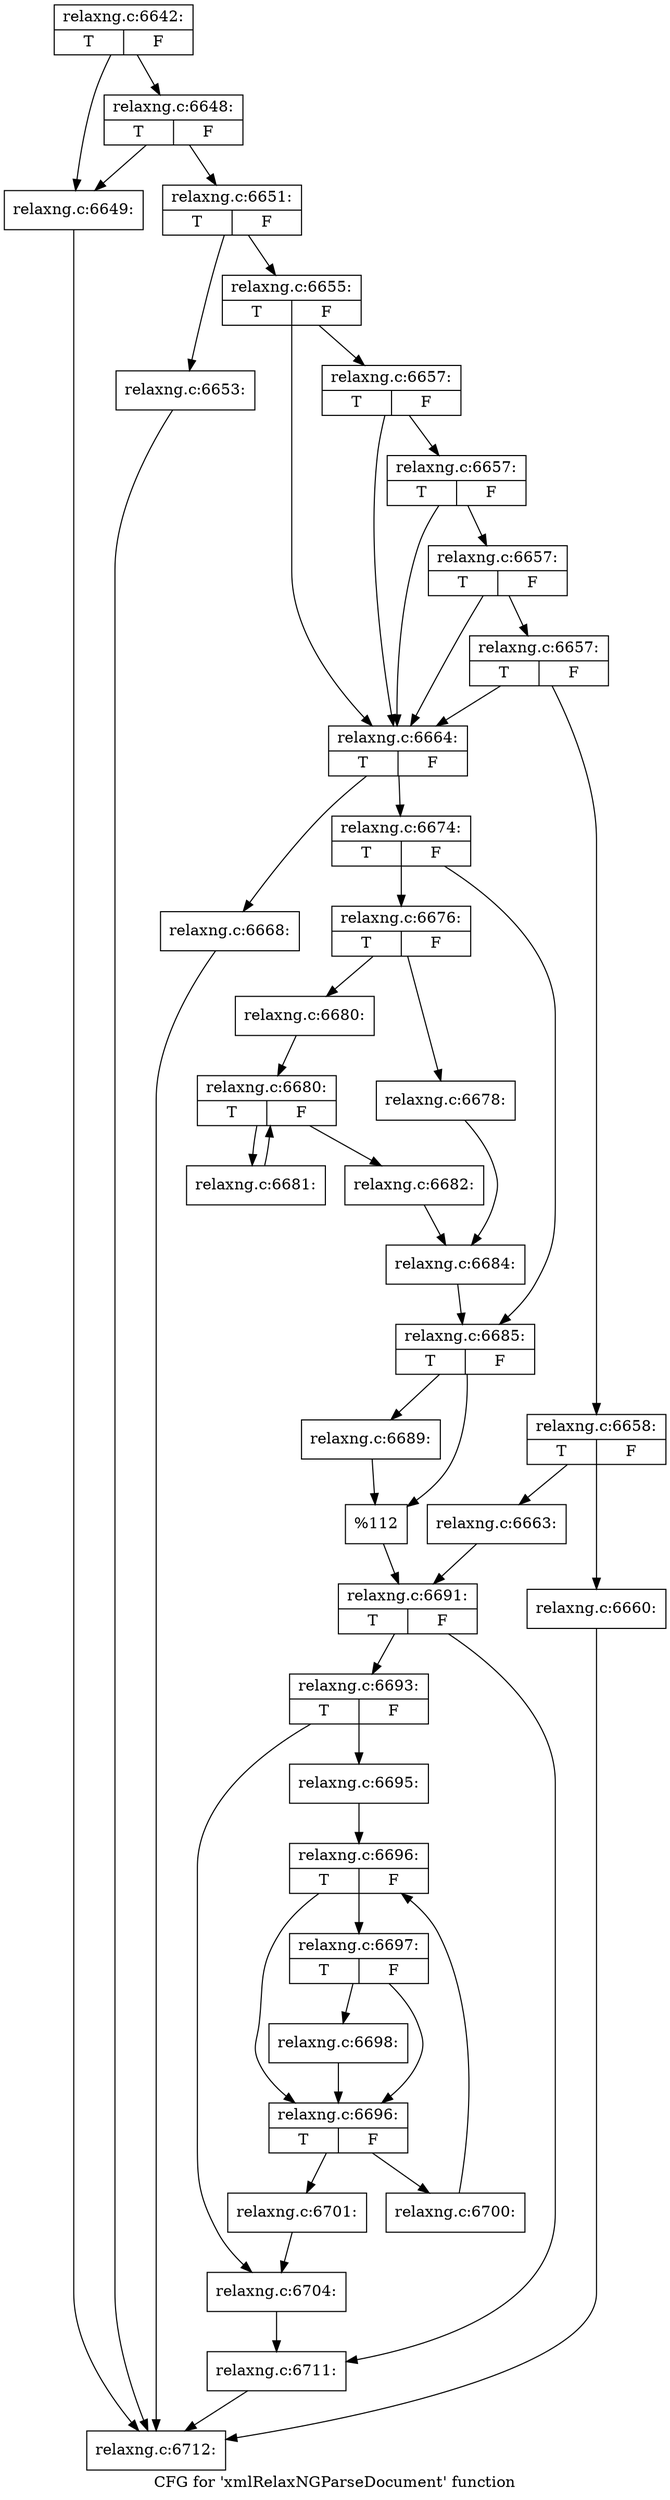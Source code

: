 digraph "CFG for 'xmlRelaxNGParseDocument' function" {
	label="CFG for 'xmlRelaxNGParseDocument' function";

	Node0x3c1ea10 [shape=record,label="{relaxng.c:6642:|{<s0>T|<s1>F}}"];
	Node0x3c1ea10 -> Node0x3c1fcc0;
	Node0x3c1ea10 -> Node0x3c1fd60;
	Node0x3c1fd60 [shape=record,label="{relaxng.c:6648:|{<s0>T|<s1>F}}"];
	Node0x3c1fd60 -> Node0x3c1fcc0;
	Node0x3c1fd60 -> Node0x3c1fd10;
	Node0x3c1fcc0 [shape=record,label="{relaxng.c:6649:}"];
	Node0x3c1fcc0 -> Node0x3c1f4c0;
	Node0x3c1fd10 [shape=record,label="{relaxng.c:6651:|{<s0>T|<s1>F}}"];
	Node0x3c1fd10 -> Node0x3c20c20;
	Node0x3c1fd10 -> Node0x3c20f50;
	Node0x3c20c20 [shape=record,label="{relaxng.c:6653:}"];
	Node0x3c20c20 -> Node0x3c1f4c0;
	Node0x3c20f50 [shape=record,label="{relaxng.c:6655:|{<s0>T|<s1>F}}"];
	Node0x3c20f50 -> Node0x3c21840;
	Node0x3c20f50 -> Node0x3c216d0;
	Node0x3c21840 [shape=record,label="{relaxng.c:6657:|{<s0>T|<s1>F}}"];
	Node0x3c21840 -> Node0x3c217f0;
	Node0x3c21840 -> Node0x3c216d0;
	Node0x3c217f0 [shape=record,label="{relaxng.c:6657:|{<s0>T|<s1>F}}"];
	Node0x3c217f0 -> Node0x3c217a0;
	Node0x3c217f0 -> Node0x3c216d0;
	Node0x3c217a0 [shape=record,label="{relaxng.c:6657:|{<s0>T|<s1>F}}"];
	Node0x3c217a0 -> Node0x3c21720;
	Node0x3c217a0 -> Node0x3c216d0;
	Node0x3c21720 [shape=record,label="{relaxng.c:6657:|{<s0>T|<s1>F}}"];
	Node0x3c21720 -> Node0x3c21630;
	Node0x3c21720 -> Node0x3c216d0;
	Node0x3c21630 [shape=record,label="{relaxng.c:6658:|{<s0>T|<s1>F}}"];
	Node0x3c21630 -> Node0x35786e0;
	Node0x3c21630 -> Node0x3c207c0;
	Node0x35786e0 [shape=record,label="{relaxng.c:6660:}"];
	Node0x35786e0 -> Node0x3c1f4c0;
	Node0x3c207c0 [shape=record,label="{relaxng.c:6663:}"];
	Node0x3c207c0 -> Node0x3c21680;
	Node0x3c216d0 [shape=record,label="{relaxng.c:6664:|{<s0>T|<s1>F}}"];
	Node0x3c216d0 -> Node0x3c23ad0;
	Node0x3c216d0 -> Node0x3c25030;
	Node0x3c23ad0 [shape=record,label="{relaxng.c:6668:}"];
	Node0x3c23ad0 -> Node0x3c1f4c0;
	Node0x3c25030 [shape=record,label="{relaxng.c:6674:|{<s0>T|<s1>F}}"];
	Node0x3c25030 -> Node0x3c252e0;
	Node0x3c25030 -> Node0x3c25e00;
	Node0x3c252e0 [shape=record,label="{relaxng.c:6676:|{<s0>T|<s1>F}}"];
	Node0x3c252e0 -> Node0x3c265e0;
	Node0x3c252e0 -> Node0x3c26680;
	Node0x3c265e0 [shape=record,label="{relaxng.c:6678:}"];
	Node0x3c265e0 -> Node0x3c26630;
	Node0x3c26680 [shape=record,label="{relaxng.c:6680:}"];
	Node0x3c26680 -> Node0x3c26df0;
	Node0x3c26df0 [shape=record,label="{relaxng.c:6680:|{<s0>T|<s1>F}}"];
	Node0x3c26df0 -> Node0x3c272d0;
	Node0x3c26df0 -> Node0x3c26fd0;
	Node0x3c272d0 [shape=record,label="{relaxng.c:6681:}"];
	Node0x3c272d0 -> Node0x3c26df0;
	Node0x3c26fd0 [shape=record,label="{relaxng.c:6682:}"];
	Node0x3c26fd0 -> Node0x3c26630;
	Node0x3c26630 [shape=record,label="{relaxng.c:6684:}"];
	Node0x3c26630 -> Node0x3c25e00;
	Node0x3c25e00 [shape=record,label="{relaxng.c:6685:|{<s0>T|<s1>F}}"];
	Node0x3c25e00 -> Node0x38c3980;
	Node0x3c25e00 -> Node0x3c28400;
	Node0x38c3980 [shape=record,label="{relaxng.c:6689:}"];
	Node0x38c3980 -> Node0x3c28400;
	Node0x3c28400 [shape=record,label="{%112}"];
	Node0x3c28400 -> Node0x3c21680;
	Node0x3c21680 [shape=record,label="{relaxng.c:6691:|{<s0>T|<s1>F}}"];
	Node0x3c21680 -> Node0x3c28730;
	Node0x3c21680 -> Node0x3c28e40;
	Node0x3c28730 [shape=record,label="{relaxng.c:6693:|{<s0>T|<s1>F}}"];
	Node0x3c28730 -> Node0x3c297f0;
	Node0x3c28730 -> Node0x3c29aa0;
	Node0x3c297f0 [shape=record,label="{relaxng.c:6695:}"];
	Node0x3c297f0 -> Node0x3c2a4b0;
	Node0x3c2a4b0 [shape=record,label="{relaxng.c:6696:|{<s0>T|<s1>F}}"];
	Node0x3c2a4b0 -> Node0x3c2ab90;
	Node0x3c2a4b0 -> Node0x3c2aaf0;
	Node0x3c2ab90 [shape=record,label="{relaxng.c:6697:|{<s0>T|<s1>F}}"];
	Node0x3c2ab90 -> Node0x3c2ab40;
	Node0x3c2ab90 -> Node0x3c2aaf0;
	Node0x3c2ab40 [shape=record,label="{relaxng.c:6698:}"];
	Node0x3c2ab40 -> Node0x3c2aaf0;
	Node0x3c2aaf0 [shape=record,label="{relaxng.c:6696:|{<s0>T|<s1>F}}"];
	Node0x3c2aaf0 -> Node0x3c2b380;
	Node0x3c2aaf0 -> Node0x3c2a720;
	Node0x3c2b380 [shape=record,label="{relaxng.c:6700:}"];
	Node0x3c2b380 -> Node0x3c2a4b0;
	Node0x3c2a720 [shape=record,label="{relaxng.c:6701:}"];
	Node0x3c2a720 -> Node0x3c29aa0;
	Node0x3c29aa0 [shape=record,label="{relaxng.c:6704:}"];
	Node0x3c29aa0 -> Node0x3c28e40;
	Node0x3c28e40 [shape=record,label="{relaxng.c:6711:}"];
	Node0x3c28e40 -> Node0x3c1f4c0;
	Node0x3c1f4c0 [shape=record,label="{relaxng.c:6712:}"];
}
